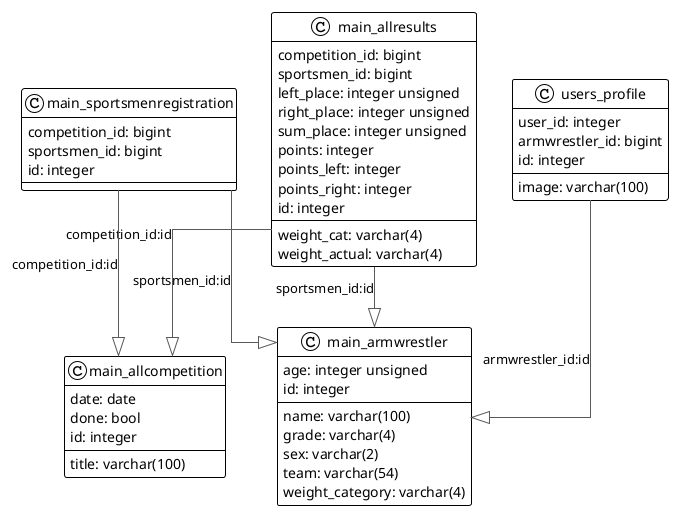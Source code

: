 @startuml

!theme plain
top to bottom direction
skinparam linetype ortho

class main_allcompetition {
   title: varchar(100)
   date: date
   done: bool
   id: integer
}
class main_allresults {
   competition_id: bigint
   sportsmen_id: bigint
   left_place: integer unsigned
   right_place: integer unsigned
   sum_place: integer unsigned
   points: integer
   points_left: integer
   points_right: integer
   weight_cat: varchar(4)
   weight_actual: varchar(4)
   id: integer
}
class main_armwrestler {
   name: varchar(100)
   age: integer unsigned
   grade: varchar(4)
   sex: varchar(2)
   team: varchar(54)
   weight_category: varchar(4)
   id: integer
}
class main_sportsmenregistration {
   competition_id: bigint
   sportsmen_id: bigint
   id: integer
}
class users_profile {
   image: varchar(100)
   user_id: integer
   armwrestler_id: bigint
   id: integer
}

main_allresults             -[#595959,plain]-^  main_allcompetition        : "competition_id:id"
main_allresults             -[#595959,plain]-^  main_armwrestler           : "sportsmen_id:id"
main_sportsmenregistration  -[#595959,plain]-^  main_allcompetition        : "competition_id:id"
main_sportsmenregistration  -[#595959,plain]-^  main_armwrestler           : "sportsmen_id:id"
users_profile               -[#595959,plain]-^  main_armwrestler           : "armwrestler_id:id"
@enduml
